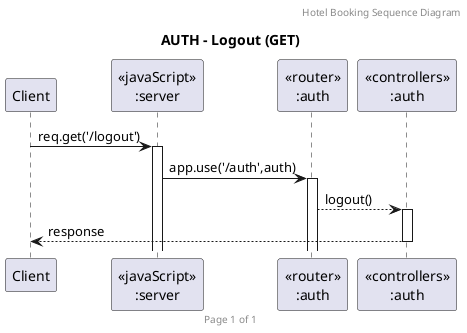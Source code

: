 @startuml Hotel Booking (AUTH)

header Hotel Booking Sequence Diagram
footer Page %page% of %lastpage%
title "AUTH - Logout (GET)"

participant "Client" as client
participant "<<javaScript>>\n:server" as server
participant "<<router>>\n:auth" as routerAuth
participant "<<controllers>>\n:auth" as controllersAuth

client->server ++:req.get('/logout')
server->routerAuth ++:app.use('/auth',auth)
routerAuth --> controllersAuth ++: logout()
controllersAuth--> client --: response
@enduml
